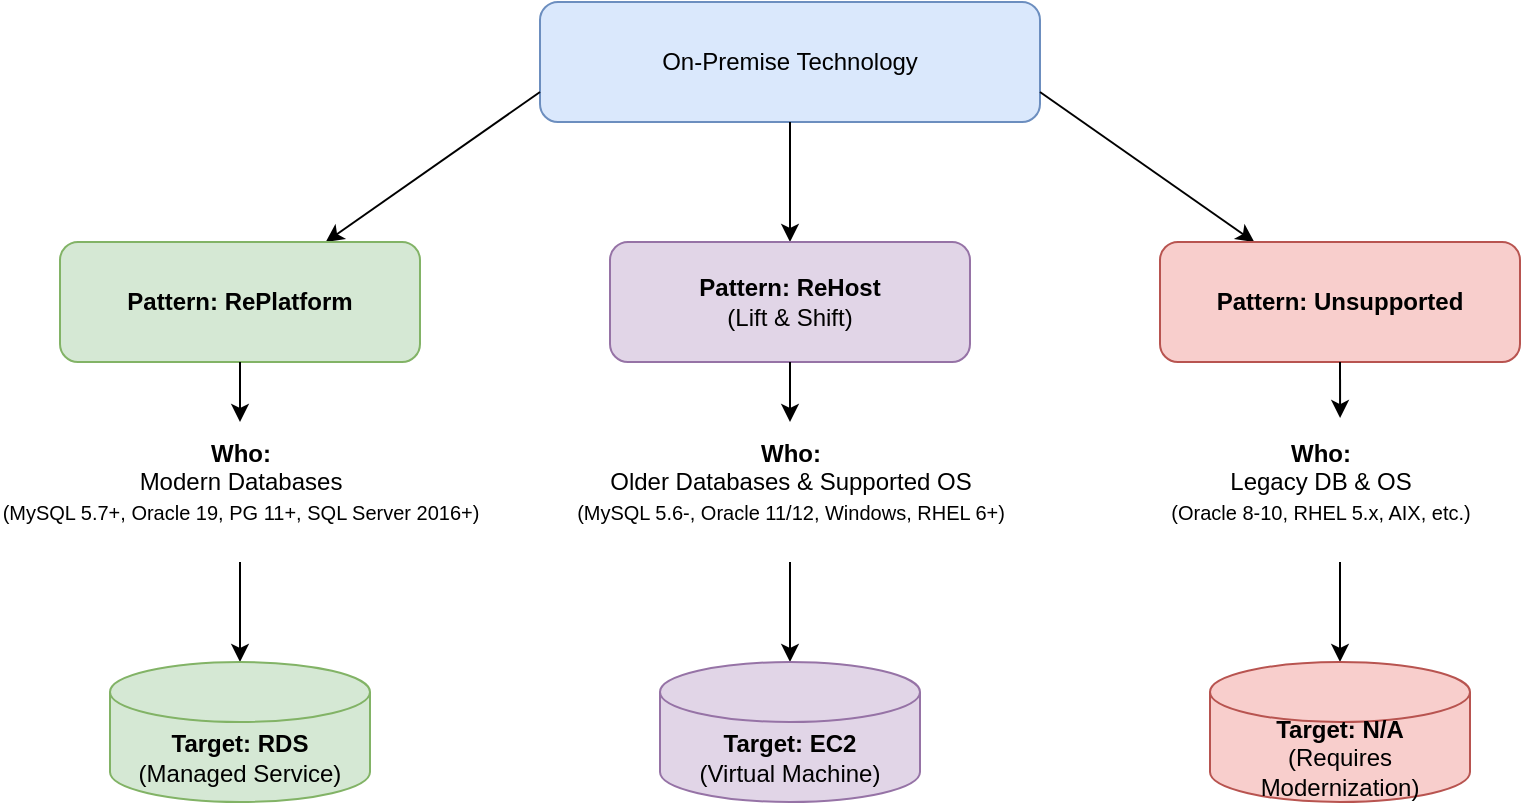 <mxfile version="27.1.6">
  <diagram id="rFfgSCy_zlX_0GKmtBN_" name="Page-1">
    <mxGraphModel dx="944" dy="590" grid="1" gridSize="10" guides="1" tooltips="1" connect="1" arrows="1" fold="1" page="1" pageScale="1" pageWidth="850" pageHeight="1100" math="0" shadow="0">
      <root>
        <mxCell id="0" />
        <mxCell id="1" parent="0" />
        <mxCell id="X6gJ9o-s_mFzJ3wF9h-o-1" value="On-Premise Technology" style="rounded=1;whiteSpace=wrap;html=1;fillColor=#dae8fc;strokeColor=#6c8ebf;" parent="1" vertex="1">
          <mxGeometry x="300" y="40" width="250" height="60" as="geometry" />
        </mxCell>
        <mxCell id="X6gJ9o-s_mFzJ3wF9h-o-2" value="" style="endArrow=classic;html=1;rounded=0;exitX=0;exitY=0.75;exitDx=0;exitDy=0;" parent="1" source="X6gJ9o-s_mFzJ3wF9h-o-1" target="X6gJ9o-s_mFzJ3wF9h-o-5" edge="1">
          <mxGeometry width="50" height="50" relative="1" as="geometry">
            <mxPoint x="400" y="310" as="sourcePoint" />
            <mxPoint x="450" y="260" as="targetPoint" />
          </mxGeometry>
        </mxCell>
        <mxCell id="X6gJ9o-s_mFzJ3wF9h-o-3" value="" style="endArrow=classic;html=1;rounded=0;exitX=0.5;exitY=1;exitDx=0;exitDy=0;" parent="1" source="X6gJ9o-s_mFzJ3wF9h-o-1" target="X6gJ9o-s_mFzJ3wF9h-o-6" edge="1">
          <mxGeometry width="50" height="50" relative="1" as="geometry">
            <mxPoint x="400" y="310" as="sourcePoint" />
            <mxPoint x="150" y="270" as="targetPoint" />
          </mxGeometry>
        </mxCell>
        <mxCell id="X6gJ9o-s_mFzJ3wF9h-o-4" value="" style="endArrow=classic;html=1;rounded=0;exitX=1;exitY=0.75;exitDx=0;exitDy=0;" parent="1" source="X6gJ9o-s_mFzJ3wF9h-o-1" target="X6gJ9o-s_mFzJ3wF9h-o-7" edge="1">
          <mxGeometry width="50" height="50" relative="1" as="geometry">
            <mxPoint x="400" y="310" as="sourcePoint" />
            <mxPoint x="690" y="270" as="targetPoint" />
          </mxGeometry>
        </mxCell>
        <mxCell id="X6gJ9o-s_mFzJ3wF9h-o-5" value="&lt;b&gt;Pattern: RePlatform&lt;/b&gt;" style="rounded=1;whiteSpace=wrap;html=1;fillColor=#d5e8d4;strokeColor=#82b366;" parent="1" vertex="1">
          <mxGeometry x="60" y="160" width="180" height="60" as="geometry" />
        </mxCell>
        <mxCell id="X6gJ9o-s_mFzJ3wF9h-o-6" value="&lt;b&gt;Pattern: ReHost&lt;/b&gt;&lt;div&gt;(Lift &amp;amp; Shift)&lt;/div&gt;" style="rounded=1;whiteSpace=wrap;html=1;fillColor=#e1d5e7;strokeColor=#9673a6;" parent="1" vertex="1">
          <mxGeometry x="335" y="160" width="180" height="60" as="geometry" />
        </mxCell>
        <mxCell id="X6gJ9o-s_mFzJ3wF9h-o-7" value="&lt;b&gt;Pattern: Unsupported&lt;/b&gt;" style="rounded=1;whiteSpace=wrap;html=1;fillColor=#f8cecc;strokeColor=#b85450;" parent="1" vertex="1">
          <mxGeometry x="610" y="160" width="180" height="60" as="geometry" />
        </mxCell>
        <mxCell id="X6gJ9o-s_mFzJ3wF9h-o-8" value="" style="endArrow=classic;html=1;rounded=0;exitX=0.5;exitY=1;exitDx=0;exitDy=0;entryX=0.5;entryY=0;entryDx=0;entryDy=0;" parent="1" source="X6gJ9o-s_mFzJ3wF9h-o-5" target="X6gJ9o-s_mFzJ3wF9h-o-11" edge="1">
          <mxGeometry width="50" height="50" relative="1" as="geometry">
            <mxPoint x="160" y="310" as="sourcePoint" />
            <mxPoint x="150" y="290" as="targetPoint" />
          </mxGeometry>
        </mxCell>
        <mxCell id="X6gJ9o-s_mFzJ3wF9h-o-9" value="" style="endArrow=classic;html=1;rounded=0;exitX=0.5;exitY=1;exitDx=0;exitDy=0;entryX=0.5;entryY=0;entryDx=0;entryDy=0;" parent="1" source="X6gJ9o-s_mFzJ3wF9h-o-6" target="X6gJ9o-s_mFzJ3wF9h-o-12" edge="1">
          <mxGeometry width="50" height="50" relative="1" as="geometry">
            <mxPoint x="435" y="310" as="sourcePoint" />
            <mxPoint x="425" y="290" as="targetPoint" />
          </mxGeometry>
        </mxCell>
        <mxCell id="X6gJ9o-s_mFzJ3wF9h-o-10" value="" style="endArrow=classic;html=1;rounded=0;exitX=0.5;exitY=1;exitDx=0;exitDy=0;entryX=0.55;entryY=-0.033;entryDx=0;entryDy=0;entryPerimeter=0;" parent="1" source="X6gJ9o-s_mFzJ3wF9h-o-7" target="X6gJ9o-s_mFzJ3wF9h-o-13" edge="1">
          <mxGeometry width="50" height="50" relative="1" as="geometry">
            <mxPoint x="710" y="310" as="sourcePoint" />
            <mxPoint x="700" y="290" as="targetPoint" />
          </mxGeometry>
        </mxCell>
        <mxCell id="X6gJ9o-s_mFzJ3wF9h-o-11" value="&lt;b&gt;Who:&lt;/b&gt;&lt;div&gt;Modern Databases&lt;/div&gt;&lt;div&gt;&lt;font style=&quot;font-size: 10px;&quot;&gt;(MySQL 5.7+, Oracle 19, PG 11+, SQL Server 2016+)&lt;/font&gt;&lt;/div&gt;" style="text;html=1;align=center;verticalAlign=middle;resizable=0;points=[];autosize=1;strokeColor=none;fillColor=none;" parent="1" vertex="1">
          <mxGeometry x="30" y="250" width="240" height="60" as="geometry" />
        </mxCell>
        <mxCell id="X6gJ9o-s_mFzJ3wF9h-o-12" value="&lt;b&gt;Who:&lt;/b&gt;&lt;div&gt;Older Databases &amp;amp; Supported OS&lt;/div&gt;&lt;div&gt;&lt;font style=&quot;font-size: 10px;&quot;&gt;(MySQL 5.6-, Oracle 11/12, Windows, RHEL 6+)&lt;/font&gt;&lt;/div&gt;" style="text;html=1;align=center;verticalAlign=middle;resizable=0;points=[];autosize=1;strokeColor=none;fillColor=none;" parent="1" vertex="1">
          <mxGeometry x="299" y="250" width="252" height="60" as="geometry" />
        </mxCell>
        <mxCell id="X6gJ9o-s_mFzJ3wF9h-o-13" value="&lt;b&gt;Who:&lt;/b&gt;&lt;div&gt;Legacy DB &amp;amp; OS&lt;/div&gt;&lt;div&gt;&lt;font style=&quot;font-size: 10px;&quot;&gt;(Oracle 8-10, RHEL 5.x, AIX, etc.)&lt;/font&gt;&lt;/div&gt;" style="text;html=1;align=center;verticalAlign=middle;resizable=0;points=[];autosize=1;strokeColor=none;fillColor=none;" parent="1" vertex="1">
          <mxGeometry x="589.5" y="250" width="201" height="60" as="geometry" />
        </mxCell>
        <mxCell id="X6gJ9o-s_mFzJ3wF9h-o-14" value="" style="endArrow=classic;html=1;rounded=0;entryX=0.5;entryY=0;entryDx=0;entryDy=0;" parent="1" target="X6gJ9o-s_mFzJ3wF9h-o-17" edge="1">
          <mxGeometry width="50" height="50" relative="1" as="geometry">
            <mxPoint x="150" y="320" as="sourcePoint" />
            <mxPoint x="150" y="370" as="targetPoint" />
          </mxGeometry>
        </mxCell>
        <mxCell id="X6gJ9o-s_mFzJ3wF9h-o-15" value="" style="endArrow=classic;html=1;rounded=0;entryX=0.5;entryY=0;entryDx=0;entryDy=0;" parent="1" edge="1">
          <mxGeometry width="50" height="50" relative="1" as="geometry">
            <mxPoint x="425" y="320" as="sourcePoint" />
            <mxPoint x="425" y="370" as="targetPoint" />
          </mxGeometry>
        </mxCell>
        <mxCell id="X6gJ9o-s_mFzJ3wF9h-o-16" value="" style="endArrow=classic;html=1;rounded=0;entryX=0.5;entryY=0;entryDx=0;entryDy=0;" parent="1" edge="1">
          <mxGeometry width="50" height="50" relative="1" as="geometry">
            <mxPoint x="700" y="320" as="sourcePoint" />
            <mxPoint x="700" y="370" as="targetPoint" />
          </mxGeometry>
        </mxCell>
        <mxCell id="X6gJ9o-s_mFzJ3wF9h-o-17" value="&lt;b&gt;Target: RDS&lt;/b&gt;&lt;div&gt;(Managed Service)&lt;/div&gt;" style="shape=cylinder3;whiteSpace=wrap;html=1;boundedLbl=1;backgroundOutline=1;size=15;fillColor=#d5e8d4;strokeColor=#82b366;" parent="1" vertex="1">
          <mxGeometry x="85" y="370" width="130" height="70" as="geometry" />
        </mxCell>
        <mxCell id="X6gJ9o-s_mFzJ3wF9h-o-18" value="&lt;b&gt;Target: EC2&lt;/b&gt;&lt;div&gt;(Virtual Machine)&lt;/div&gt;" style="shape=cylinder3;whiteSpace=wrap;html=1;boundedLbl=1;backgroundOutline=1;size=15;fillColor=#e1d5e7;strokeColor=#9673a6;" parent="1" vertex="1">
          <mxGeometry x="360" y="370" width="130" height="70" as="geometry" />
        </mxCell>
        <mxCell id="X6gJ9o-s_mFzJ3wF9h-o-19" value="&lt;b&gt;Target: N/A&lt;/b&gt;&lt;div&gt;(Requires Modernization)&lt;br&gt;&lt;/div&gt;" style="shape=cylinder3;whiteSpace=wrap;html=1;boundedLbl=1;backgroundOutline=1;size=15;fillColor=#f8cecc;strokeColor=#b85450;" parent="1" vertex="1">
          <mxGeometry x="635" y="370" width="130" height="70" as="geometry" />
        </mxCell>
      </root>
    </mxGraphModel>
  </diagram>
</mxfile>
